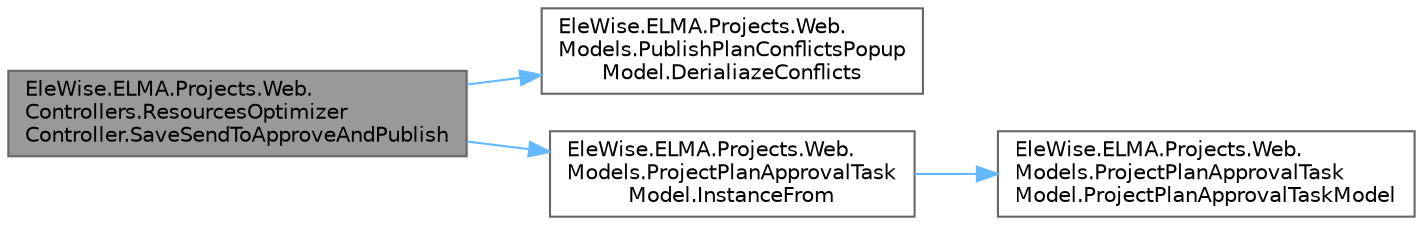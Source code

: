 digraph "EleWise.ELMA.Projects.Web.Controllers.ResourcesOptimizerController.SaveSendToApproveAndPublish"
{
 // LATEX_PDF_SIZE
  bgcolor="transparent";
  edge [fontname=Helvetica,fontsize=10,labelfontname=Helvetica,labelfontsize=10];
  node [fontname=Helvetica,fontsize=10,shape=box,height=0.2,width=0.4];
  rankdir="LR";
  Node1 [id="Node000001",label="EleWise.ELMA.Projects.Web.\lControllers.ResourcesOptimizer\lController.SaveSendToApproveAndPublish",height=0.2,width=0.4,color="gray40", fillcolor="grey60", style="filled", fontcolor="black",tooltip="Публикация и отправка на утверждение"];
  Node1 -> Node2 [id="edge1_Node000001_Node000002",color="steelblue1",style="solid",tooltip=" "];
  Node2 [id="Node000002",label="EleWise.ELMA.Projects.Web.\lModels.PublishPlanConflictsPopup\lModel.DerialiazeConflicts",height=0.2,width=0.4,color="grey40", fillcolor="white", style="filled",URL="$class_ele_wise_1_1_e_l_m_a_1_1_projects_1_1_web_1_1_models_1_1_publish_plan_conflicts_popup_model.html#aa66b0f7352341fd6acf7e05635dd9220",tooltip=" "];
  Node1 -> Node3 [id="edge2_Node000001_Node000003",color="steelblue1",style="solid",tooltip=" "];
  Node3 [id="Node000003",label="EleWise.ELMA.Projects.Web.\lModels.ProjectPlanApprovalTask\lModel.InstanceFrom",height=0.2,width=0.4,color="grey40", fillcolor="white", style="filled",URL="$class_ele_wise_1_1_e_l_m_a_1_1_projects_1_1_web_1_1_models_1_1_project_plan_approval_task_model.html#a1a7614eeae2410884d45f27e9f0d9078",tooltip=" "];
  Node3 -> Node4 [id="edge3_Node000003_Node000004",color="steelblue1",style="solid",tooltip=" "];
  Node4 [id="Node000004",label="EleWise.ELMA.Projects.Web.\lModels.ProjectPlanApprovalTask\lModel.ProjectPlanApprovalTaskModel",height=0.2,width=0.4,color="grey40", fillcolor="white", style="filled",URL="$class_ele_wise_1_1_e_l_m_a_1_1_projects_1_1_web_1_1_models_1_1_project_plan_approval_task_model.html#abcef08ec5b169f0a23732cf7050e34d3",tooltip=" "];
}
